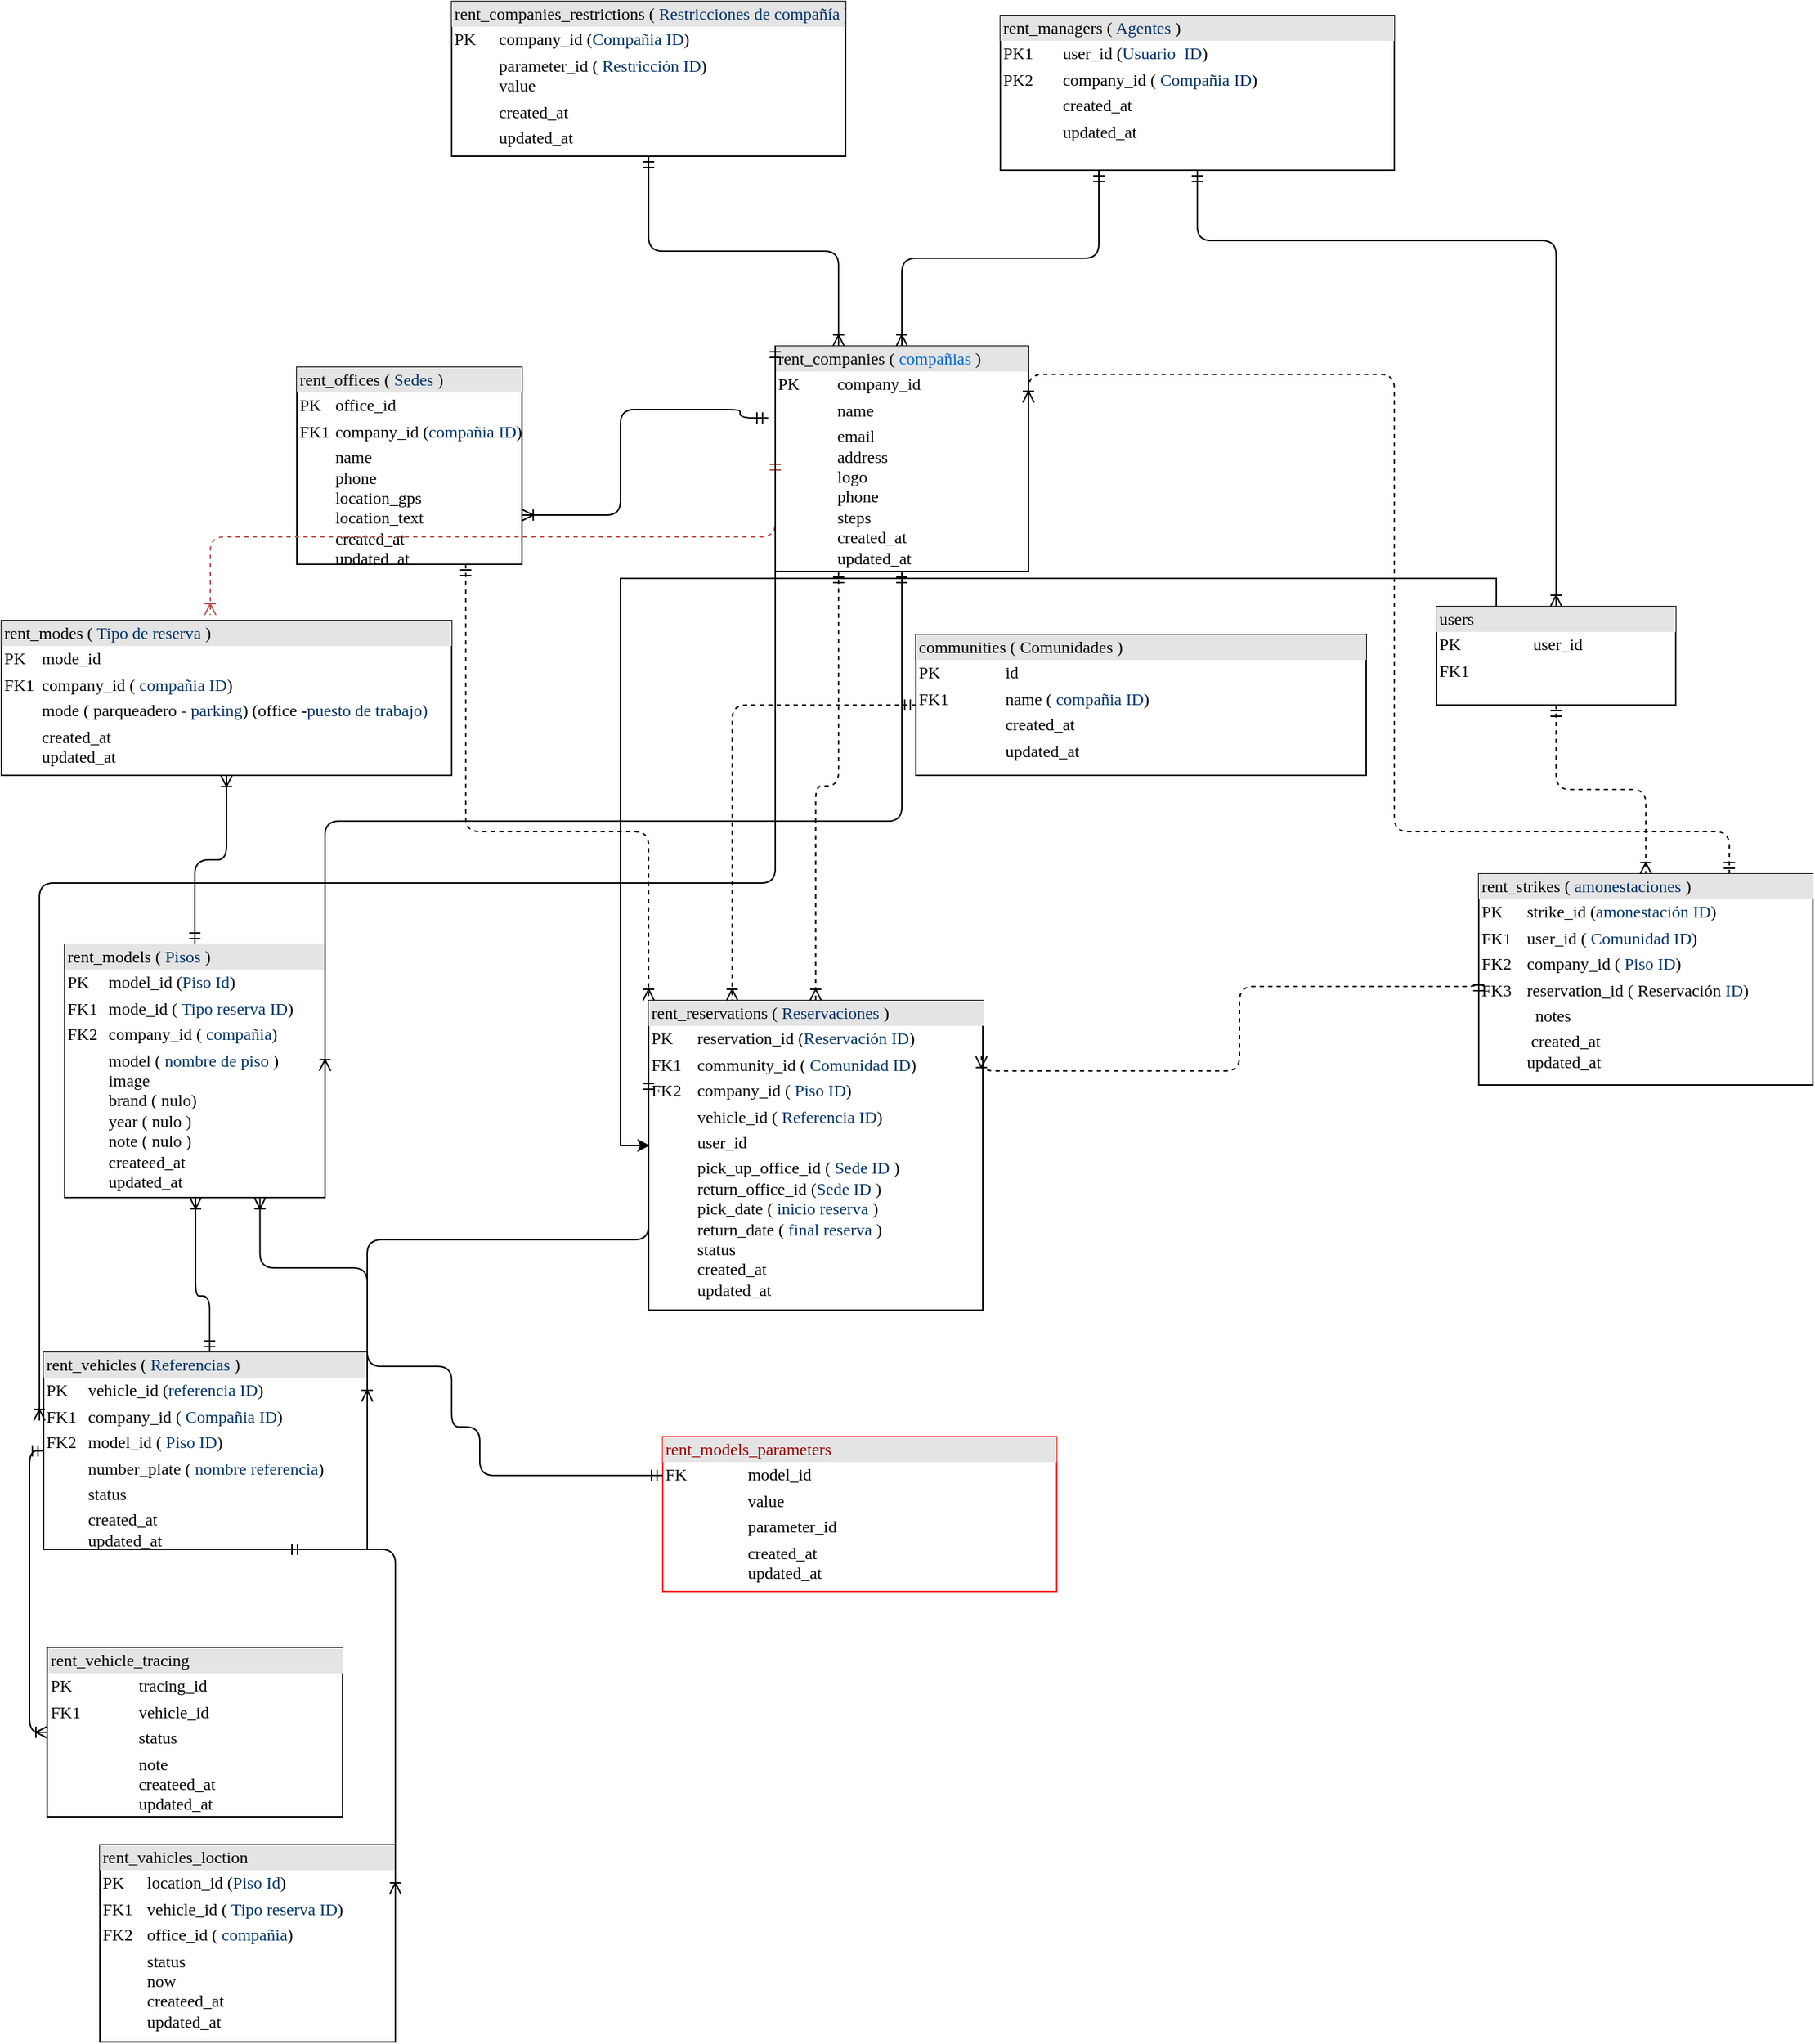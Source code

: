 <mxfile version="14.2.7" type="github" pages="2">
  <diagram name="Page-1" id="2ca16b54-16f6-2749-3443-fa8db7711227">
    <mxGraphModel dx="786" dy="1370" grid="1" gridSize="10" guides="1" tooltips="1" connect="1" arrows="1" fold="1" page="1" pageScale="1" pageWidth="1100" pageHeight="850" background="#ffffff" math="0" shadow="0">
      <root>
        <mxCell id="0" />
        <mxCell id="1" parent="0" />
        <mxCell id="2ed32ef02a7f4228-1" value="&lt;div style=&quot;box-sizing: border-box ; width: 100% ; background: #e4e4e4 ; padding: 2px&quot;&gt;rent_companies ( &lt;font color=&quot;#0066cc&quot;&gt;compañias&lt;/font&gt; )&lt;/div&gt;&lt;table style=&quot;width: 100% ; font-size: 1em&quot; cellpadding=&quot;2&quot; cellspacing=&quot;0&quot;&gt;&lt;tbody&gt;&lt;tr&gt;&lt;td&gt;PK&lt;/td&gt;&lt;td&gt;company_id&lt;/td&gt;&lt;/tr&gt;&lt;tr&gt;&lt;td&gt;&lt;br&gt;&lt;/td&gt;&lt;td&gt;name&lt;/td&gt;&lt;/tr&gt;&lt;tr&gt;&lt;td&gt;&lt;/td&gt;&lt;td&gt;email&lt;br&gt;address&lt;br&gt;logo&lt;br&gt;phone&lt;br&gt;steps&lt;br&gt;created_at&lt;br&gt;updated_at&lt;br&gt;&lt;br&gt;&lt;/td&gt;&lt;/tr&gt;&lt;/tbody&gt;&lt;/table&gt;" style="verticalAlign=top;align=left;overflow=fill;html=1;rounded=0;shadow=0;comic=0;labelBackgroundColor=none;strokeWidth=1;fontFamily=Verdana;fontSize=12" parent="1" vertex="1">
          <mxGeometry x="610" y="-425" width="180" height="160" as="geometry" />
        </mxCell>
        <mxCell id="2ed32ef02a7f4228-16" style="edgeStyle=orthogonalEdgeStyle;html=1;labelBackgroundColor=none;startArrow=ERmandOne;endArrow=ERoneToMany;fontFamily=Verdana;fontSize=12;align=left;exitX=0.5;exitY=0;exitDx=0;exitDy=0;exitPerimeter=0;" parent="1" source="2ed32ef02a7f4228-3" target="2ed32ef02a7f4228-4" edge="1">
          <mxGeometry relative="1" as="geometry" />
        </mxCell>
        <mxCell id="2ed32ef02a7f4228-3" value="&lt;div style=&quot;box-sizing: border-box ; width: 100% ; background: #e4e4e4 ; padding: 2px&quot;&gt;rent_models ( &lt;font color=&quot;#003366&quot;&gt;Pisos&lt;/font&gt; )&lt;/div&gt;&lt;table style=&quot;width: 100% ; font-size: 1em&quot; cellpadding=&quot;2&quot; cellspacing=&quot;0&quot;&gt;&lt;tbody&gt;&lt;tr&gt;&lt;td&gt;PK&lt;/td&gt;&lt;td&gt;model_id (&lt;font color=&quot;#003366&quot;&gt;Piso Id&lt;/font&gt;)&lt;/td&gt;&lt;/tr&gt;&lt;tr&gt;&lt;td&gt;FK1&lt;/td&gt;&lt;td&gt;mode_id ( &lt;font color=&quot;#003366&quot;&gt;Tipo reserva ID&lt;/font&gt;)&lt;/td&gt;&lt;/tr&gt;&lt;tr&gt;&lt;td&gt;FK2&lt;/td&gt;&lt;td&gt;company_id ( &lt;font color=&quot;#003366&quot;&gt;compañia&lt;/font&gt;)&lt;br&gt;&lt;/td&gt;&lt;/tr&gt;&lt;tr&gt;&lt;td&gt;&lt;br&gt;&lt;/td&gt;&lt;td&gt;model ( &lt;font color=&quot;#003366&quot;&gt;nombre de piso&lt;/font&gt; )&lt;br&gt;image&lt;br&gt;brand ( nulo)&lt;br&gt;year ( nulo )&lt;br&gt;note ( nulo )&lt;br&gt;createed_at&amp;nbsp;&lt;br&gt;updated_at&lt;/td&gt;&lt;/tr&gt;&lt;/tbody&gt;&lt;/table&gt;&amp;nbsp;" style="verticalAlign=top;align=left;overflow=fill;html=1;rounded=0;shadow=0;comic=0;labelBackgroundColor=none;strokeWidth=1;fontFamily=Verdana;fontSize=12" parent="1" vertex="1">
          <mxGeometry x="105" width="185" height="180" as="geometry" />
        </mxCell>
        <mxCell id="2ed32ef02a7f4228-4" value="&lt;div style=&quot;box-sizing: border-box ; width: 100% ; background: #e4e4e4 ; padding: 2px&quot;&gt;rent_modes ( &lt;font color=&quot;#003366&quot;&gt;Tipo de reserva &lt;/font&gt;)&lt;/div&gt;&lt;table style=&quot;width: 100% ; font-size: 1em&quot; cellpadding=&quot;2&quot; cellspacing=&quot;0&quot;&gt;&lt;tbody&gt;&lt;tr&gt;&lt;td&gt;PK&lt;/td&gt;&lt;td&gt;mode_id&lt;/td&gt;&lt;/tr&gt;&lt;tr&gt;&lt;td&gt;FK1&lt;/td&gt;&lt;td&gt;company_id ( &lt;font color=&quot;#003366&quot;&gt;compañia ID&lt;/font&gt;)&lt;/td&gt;&lt;/tr&gt;&lt;tr&gt;&lt;td&gt;&lt;/td&gt;&lt;td&gt;mode (&lt;font color=&quot;#003366&quot;&gt;&amp;nbsp;&lt;/font&gt;parqueadero&lt;font color=&quot;#003366&quot;&gt; - parking&lt;/font&gt;) (office -&lt;font color=&quot;#003366&quot;&gt;puesto de trabajo)&lt;/font&gt;&lt;/td&gt;&lt;/tr&gt;&lt;tr&gt;&lt;td&gt;&lt;br&gt;&lt;/td&gt;&lt;td&gt;created_at&lt;br&gt;updated_at&lt;/td&gt;&lt;/tr&gt;&lt;/tbody&gt;&lt;/table&gt;" style="verticalAlign=top;align=left;overflow=fill;html=1;rounded=0;shadow=0;comic=0;labelBackgroundColor=none;strokeWidth=1;fontFamily=Verdana;fontSize=12" parent="1" vertex="1">
          <mxGeometry x="60" y="-230" width="320" height="110" as="geometry" />
        </mxCell>
        <mxCell id="2ed32ef02a7f4228-5" value="&lt;div style=&quot;box-sizing: border-box ; width: 100% ; background: #e4e4e4 ; padding: 2px&quot;&gt;rent_offices ( &lt;font color=&quot;#003366&quot;&gt;Sedes&lt;/font&gt; )&lt;/div&gt;&lt;table style=&quot;width: 100% ; font-size: 1em&quot; cellpadding=&quot;2&quot; cellspacing=&quot;0&quot;&gt;&lt;tbody&gt;&lt;tr&gt;&lt;td&gt;PK&lt;/td&gt;&lt;td&gt;office_id&amp;nbsp;&lt;/td&gt;&lt;/tr&gt;&lt;tr&gt;&lt;td&gt;FK1&lt;/td&gt;&lt;td&gt;company_id (&lt;font color=&quot;#003366&quot;&gt;compañia ID&lt;/font&gt;)&lt;/td&gt;&lt;/tr&gt;&lt;tr&gt;&lt;td&gt;&lt;/td&gt;&lt;td&gt;name&lt;br&gt;phone&lt;br&gt;location_gps&lt;br&gt;location_text&lt;br&gt;created_at&lt;br&gt;updated_at&lt;/td&gt;&lt;/tr&gt;&lt;/tbody&gt;&lt;/table&gt;" style="verticalAlign=top;align=left;overflow=fill;html=1;rounded=0;shadow=0;comic=0;labelBackgroundColor=none;strokeWidth=1;fontFamily=Verdana;fontSize=12" parent="1" vertex="1">
          <mxGeometry x="270" y="-410" width="160" height="140" as="geometry" />
        </mxCell>
        <mxCell id="2ed32ef02a7f4228-17" style="edgeStyle=orthogonalEdgeStyle;html=1;entryX=0.5;entryY=0;labelBackgroundColor=none;startArrow=ERmandOne;endArrow=ERoneToMany;fontFamily=Verdana;fontSize=12;align=left;dashed=1;" parent="1" edge="1">
          <mxGeometry relative="1" as="geometry">
            <mxPoint x="550" y="680" as="targetPoint" />
          </mxGeometry>
        </mxCell>
        <mxCell id="5kcmTqTTRJBxtJCU6mKe-61" style="edgeStyle=orthogonalEdgeStyle;rounded=0;orthogonalLoop=1;jettySize=auto;html=1;exitX=0.25;exitY=0;exitDx=0;exitDy=0;entryX=0.004;entryY=0.468;entryDx=0;entryDy=0;entryPerimeter=0;" parent="1" source="2ed32ef02a7f4228-9" target="5kcmTqTTRJBxtJCU6mKe-10" edge="1">
          <mxGeometry relative="1" as="geometry" />
        </mxCell>
        <mxCell id="2ed32ef02a7f4228-9" value="&lt;div style=&quot;box-sizing: border-box ; width: 100% ; background: #e4e4e4 ; padding: 2px&quot;&gt;users&lt;/div&gt;&lt;table style=&quot;width: 100% ; font-size: 1em&quot; cellpadding=&quot;2&quot; cellspacing=&quot;0&quot;&gt;&lt;tbody&gt;&lt;tr&gt;&lt;td&gt;PK&lt;/td&gt;&lt;td&gt;user_id&lt;/td&gt;&lt;/tr&gt;&lt;tr&gt;&lt;td&gt;FK1&lt;/td&gt;&lt;td&gt;&lt;br&gt;&lt;/td&gt;&lt;/tr&gt;&lt;tr&gt;&lt;td&gt;&lt;/td&gt;&lt;td&gt;&lt;br&gt;&lt;/td&gt;&lt;/tr&gt;&lt;/tbody&gt;&lt;/table&gt;" style="verticalAlign=top;align=left;overflow=fill;html=1;rounded=0;shadow=0;comic=0;labelBackgroundColor=none;strokeWidth=1;fontFamily=Verdana;fontSize=12" parent="1" vertex="1">
          <mxGeometry x="1080" y="-240" width="170" height="70" as="geometry" />
        </mxCell>
        <mxCell id="2ed32ef02a7f4228-12" value="&lt;div style=&quot;box-sizing: border-box ; width: 100% ; background: #e4e4e4 ; padding: 2px&quot;&gt;rent_vehicles ( &lt;font color=&quot;#003366&quot;&gt;Referencias&lt;/font&gt; )&amp;nbsp;&lt;/div&gt;&lt;table style=&quot;width: 100% ; font-size: 1em&quot; cellpadding=&quot;2&quot; cellspacing=&quot;0&quot;&gt;&lt;tbody&gt;&lt;tr&gt;&lt;td&gt;PK&lt;/td&gt;&lt;td&gt;vehicle_id (&lt;font color=&quot;#003366&quot;&gt;referencia ID&lt;/font&gt;)&lt;/td&gt;&lt;/tr&gt;&lt;tr&gt;&lt;td&gt;FK1&lt;/td&gt;&lt;td&gt;company_id ( &lt;font color=&quot;#003366&quot;&gt;Compañia ID&lt;/font&gt;)&lt;/td&gt;&lt;/tr&gt;&lt;tr&gt;&lt;td&gt;FK2&lt;/td&gt;&lt;td&gt;model_id ( &lt;font color=&quot;#003366&quot;&gt;Piso ID&lt;/font&gt;)&amp;nbsp;&lt;/td&gt;&lt;/tr&gt;&lt;tr&gt;&lt;td&gt;&lt;br&gt;&lt;/td&gt;&lt;td&gt;number_plate ( &lt;font color=&quot;#003366&quot;&gt;nombre referencia&lt;/font&gt;)&lt;br&gt;&lt;/td&gt;&lt;/tr&gt;&lt;tr&gt;&lt;td&gt;&lt;br&gt;&lt;/td&gt;&lt;td&gt;status&amp;nbsp;&amp;nbsp;&lt;br&gt;&lt;/td&gt;&lt;/tr&gt;&lt;tr&gt;&lt;td&gt;&lt;br&gt;&lt;/td&gt;&lt;td&gt;created_at&lt;br&gt;updated_at&lt;/td&gt;&lt;/tr&gt;&lt;/tbody&gt;&lt;/table&gt;" style="verticalAlign=top;align=left;overflow=fill;html=1;rounded=0;shadow=0;comic=0;labelBackgroundColor=none;strokeWidth=1;fontFamily=Verdana;fontSize=12" parent="1" vertex="1">
          <mxGeometry x="90" y="290" width="230" height="140" as="geometry" />
        </mxCell>
        <mxCell id="2ed32ef02a7f4228-13" value="" style="edgeStyle=orthogonalEdgeStyle;html=1;endArrow=ERoneToMany;startArrow=ERmandOne;labelBackgroundColor=none;fontFamily=Verdana;fontSize=12;align=left;exitX=-0.028;exitY=0.319;exitDx=0;exitDy=0;exitPerimeter=0;entryX=1;entryY=0.75;entryDx=0;entryDy=0;" parent="1" source="2ed32ef02a7f4228-1" target="2ed32ef02a7f4228-5" edge="1">
          <mxGeometry width="100" height="100" relative="1" as="geometry">
            <mxPoint x="350" y="-380" as="sourcePoint" />
            <mxPoint x="500" y="-310" as="targetPoint" />
            <Array as="points">
              <mxPoint x="585" y="-380" />
              <mxPoint x="500" y="-380" />
              <mxPoint x="500" y="-305" />
            </Array>
          </mxGeometry>
        </mxCell>
        <mxCell id="5kcmTqTTRJBxtJCU6mKe-1" value="&lt;div style=&quot;box-sizing: border-box ; width: 100% ; background: #e4e4e4 ; padding: 2px&quot;&gt;rent_companies_restrictions ( &lt;font color=&quot;#003366&quot;&gt;Restricciones de&amp;nbsp;compañía&lt;/font&gt;&amp;nbsp;)&amp;nbsp;&lt;/div&gt;&lt;table style=&quot;width: 100% ; font-size: 1em&quot; cellpadding=&quot;2&quot; cellspacing=&quot;0&quot;&gt;&lt;tbody&gt;&lt;tr&gt;&lt;td&gt;PK&lt;/td&gt;&lt;td&gt;company_id (&lt;font color=&quot;#003366&quot;&gt;Compañia ID&lt;/font&gt;)&lt;/td&gt;&lt;/tr&gt;&lt;tr&gt;&lt;td&gt;&lt;br&gt;&lt;/td&gt;&lt;td&gt;parameter_id (&amp;nbsp;&lt;font color=&quot;#003366&quot;&gt;Restricción&amp;nbsp;ID&lt;/font&gt;)&lt;br&gt;value&lt;/td&gt;&lt;/tr&gt;&lt;tr&gt;&lt;td&gt;&lt;br&gt;&lt;/td&gt;&lt;td&gt;created_at &amp;nbsp;&lt;/td&gt;&lt;/tr&gt;&lt;tr&gt;&lt;td&gt;&lt;br&gt;&lt;/td&gt;&lt;td&gt;updated_at&amp;nbsp;&lt;br&gt;&lt;/td&gt;&lt;/tr&gt;&lt;tr&gt;&lt;td&gt;&lt;br&gt;&lt;/td&gt;&lt;td&gt;&amp;nbsp;&amp;nbsp;&lt;br&gt;&lt;/td&gt;&lt;/tr&gt;&lt;tr&gt;&lt;td&gt;&lt;br&gt;&lt;/td&gt;&lt;td&gt;&lt;br&gt;&lt;br&gt;&lt;/td&gt;&lt;/tr&gt;&lt;/tbody&gt;&lt;/table&gt;" style="verticalAlign=top;align=left;overflow=fill;html=1;rounded=0;shadow=0;comic=0;labelBackgroundColor=none;strokeWidth=1;fontFamily=Verdana;fontSize=12" parent="1" vertex="1">
          <mxGeometry x="380" y="-670" width="280" height="110" as="geometry" />
        </mxCell>
        <mxCell id="5kcmTqTTRJBxtJCU6mKe-2" value="&lt;div style=&quot;box-sizing: border-box ; width: 100% ; background: #e4e4e4 ; padding: 2px&quot;&gt;rent_managers ( &lt;font color=&quot;#003366&quot;&gt;Agentes&lt;/font&gt;&amp;nbsp;)&amp;nbsp;&lt;/div&gt;&lt;table style=&quot;width: 100% ; font-size: 1em&quot; cellpadding=&quot;2&quot; cellspacing=&quot;0&quot;&gt;&lt;tbody&gt;&lt;tr&gt;&lt;td&gt;PK1&lt;/td&gt;&lt;td&gt;user_id (&lt;font color=&quot;#003366&quot;&gt;Usuario&lt;/font&gt;&amp;nbsp;&lt;font color=&quot;#003366&quot;&gt;&amp;nbsp;ID&lt;/font&gt;)&lt;/td&gt;&lt;/tr&gt;&lt;tr&gt;&lt;td&gt;PK2&lt;br&gt;&lt;/td&gt;&lt;td&gt;company_id ( &lt;font color=&quot;#003366&quot;&gt;Compañia&amp;nbsp;ID&lt;/font&gt;)&lt;br&gt;&lt;/td&gt;&lt;/tr&gt;&lt;tr&gt;&lt;td&gt;&lt;br&gt;&lt;/td&gt;&lt;td&gt;created_at &amp;nbsp;&lt;/td&gt;&lt;/tr&gt;&lt;tr&gt;&lt;td&gt;&lt;br&gt;&lt;/td&gt;&lt;td&gt;updated_at&amp;nbsp;&lt;br&gt;&lt;/td&gt;&lt;/tr&gt;&lt;tr&gt;&lt;td&gt;&lt;br&gt;&lt;/td&gt;&lt;td&gt;&amp;nbsp;&amp;nbsp;&lt;br&gt;&lt;/td&gt;&lt;/tr&gt;&lt;tr&gt;&lt;td&gt;&lt;br&gt;&lt;/td&gt;&lt;td&gt;&lt;br&gt;&lt;br&gt;&lt;/td&gt;&lt;/tr&gt;&lt;/tbody&gt;&lt;/table&gt;" style="verticalAlign=top;align=left;overflow=fill;html=1;rounded=0;shadow=0;comic=0;labelBackgroundColor=none;strokeWidth=1;fontFamily=Verdana;fontSize=12" parent="1" vertex="1">
          <mxGeometry x="770" y="-660" width="280" height="110" as="geometry" />
        </mxCell>
        <mxCell id="5kcmTqTTRJBxtJCU6mKe-3" value="&lt;div style=&quot;box-sizing: border-box ; width: 100% ; background: #e4e4e4 ; padding: 2px&quot;&gt;&lt;font color=&quot;#990000&quot;&gt;rent_models_parameters&lt;/font&gt;&amp;nbsp;&lt;/div&gt;&lt;table style=&quot;width: 100% ; font-size: 1em&quot; cellpadding=&quot;2&quot; cellspacing=&quot;0&quot;&gt;&lt;tbody&gt;&lt;tr&gt;&lt;td&gt;FK&lt;/td&gt;&lt;td&gt;model_id&amp;nbsp;&lt;/td&gt;&lt;/tr&gt;&lt;tr&gt;&lt;td&gt;&lt;br&gt;&lt;/td&gt;&lt;td&gt;value&lt;/td&gt;&lt;/tr&gt;&lt;tr&gt;&lt;td&gt;&lt;br&gt;&lt;/td&gt;&lt;td&gt;parameter_id&amp;nbsp;&amp;nbsp;&lt;/td&gt;&lt;/tr&gt;&lt;tr&gt;&lt;td&gt;&lt;br&gt;&lt;/td&gt;&lt;td&gt;created_at&lt;br&gt;updated_at&lt;/td&gt;&lt;/tr&gt;&lt;tr&gt;&lt;td&gt;&lt;br&gt;&lt;/td&gt;&lt;td&gt;&amp;nbsp;&amp;nbsp;&lt;br&gt;&lt;/td&gt;&lt;/tr&gt;&lt;tr&gt;&lt;td&gt;&lt;br&gt;&lt;/td&gt;&lt;td&gt;&lt;br&gt;&lt;br&gt;&lt;/td&gt;&lt;/tr&gt;&lt;/tbody&gt;&lt;/table&gt;" style="verticalAlign=top;align=left;overflow=fill;html=1;rounded=0;shadow=0;comic=0;labelBackgroundColor=none;strokeWidth=1;fontFamily=Verdana;fontSize=12;strokeColor=#FF0F0F;" parent="1" vertex="1">
          <mxGeometry x="530" y="350" width="280" height="110" as="geometry" />
        </mxCell>
        <mxCell id="5kcmTqTTRJBxtJCU6mKe-9" style="edgeStyle=orthogonalEdgeStyle;html=1;labelBackgroundColor=none;startArrow=ERmandOne;endArrow=ERoneToMany;fontFamily=Verdana;fontSize=12;align=left;" parent="1" source="2ed32ef02a7f4228-12" target="2ed32ef02a7f4228-3" edge="1">
          <mxGeometry relative="1" as="geometry">
            <mxPoint x="208" y="230" as="sourcePoint" />
            <mxPoint x="100" y="250" as="targetPoint" />
            <Array as="points">
              <mxPoint x="208" y="250" />
              <mxPoint x="198" y="250" />
            </Array>
          </mxGeometry>
        </mxCell>
        <mxCell id="5kcmTqTTRJBxtJCU6mKe-10" value="&lt;div style=&quot;box-sizing: border-box ; width: 100% ; background: #e4e4e4 ; padding: 2px&quot;&gt;rent_reservations ( &lt;font color=&quot;#003366&quot;&gt;Reservaciones&lt;/font&gt;&amp;nbsp;)&amp;nbsp;&lt;/div&gt;&lt;table style=&quot;width: 100% ; font-size: 1em&quot; cellpadding=&quot;2&quot; cellspacing=&quot;0&quot;&gt;&lt;tbody&gt;&lt;tr&gt;&lt;td&gt;PK&lt;/td&gt;&lt;td&gt;reservation_id (&lt;font color=&quot;#003366&quot;&gt;Reservación ID&lt;/font&gt;)&lt;/td&gt;&lt;/tr&gt;&lt;tr&gt;&lt;td&gt;FK1&lt;/td&gt;&lt;td&gt;community_id ( &lt;font color=&quot;#003366&quot;&gt;Comunidad ID&lt;/font&gt;)&lt;/td&gt;&lt;/tr&gt;&lt;tr&gt;&lt;td&gt;FK2&lt;/td&gt;&lt;td&gt;company_id&amp;nbsp;( &lt;font color=&quot;#003366&quot;&gt;Piso ID&lt;/font&gt;)&amp;nbsp;&lt;/td&gt;&lt;/tr&gt;&lt;tr&gt;&lt;td&gt;&lt;br&gt;&lt;/td&gt;&lt;td&gt;vehicle_id ( &lt;font color=&quot;#003366&quot;&gt;Referencia ID&lt;/font&gt;)&lt;br&gt;&lt;/td&gt;&lt;/tr&gt;&lt;tr&gt;&lt;td&gt;&lt;br&gt;&lt;/td&gt;&lt;td&gt;user_id&amp;nbsp;&amp;nbsp;&lt;br&gt;&lt;/td&gt;&lt;/tr&gt;&lt;tr&gt;&lt;td&gt;&lt;br&gt;&lt;/td&gt;&lt;td&gt;pick_up_office_id (&lt;font color=&quot;#003366&quot;&gt; Sede ID &lt;/font&gt;)&lt;br&gt;return_office_id (&lt;font color=&quot;#003366&quot;&gt;Sede ID &lt;/font&gt;)&amp;nbsp;&lt;br&gt;pick_date ( &lt;font color=&quot;#003366&quot;&gt;inicio reserva&lt;/font&gt; )&lt;br&gt;return_date (&lt;font color=&quot;#003366&quot;&gt; final reserva&lt;/font&gt; )&lt;br&gt;status&lt;br&gt;created_at&amp;nbsp;&lt;br&gt;updated_at&lt;br&gt;&lt;br&gt;&lt;/td&gt;&lt;/tr&gt;&lt;/tbody&gt;&lt;/table&gt;" style="verticalAlign=top;align=left;overflow=fill;html=1;rounded=0;shadow=0;comic=0;labelBackgroundColor=none;strokeWidth=1;fontFamily=Verdana;fontSize=12" parent="1" vertex="1">
          <mxGeometry x="520" y="40" width="237.5" height="220" as="geometry" />
        </mxCell>
        <mxCell id="5kcmTqTTRJBxtJCU6mKe-56" style="edgeStyle=elbowEdgeStyle;html=1;labelBackgroundColor=none;startArrow=ERmandOne;endArrow=ERoneToMany;fontFamily=Verdana;fontSize=12;align=left;exitX=0;exitY=0.25;exitDx=0;exitDy=0;entryX=1;entryY=0.25;entryDx=0;entryDy=0;elbow=vertical;" parent="1" source="5kcmTqTTRJBxtJCU6mKe-10" target="2ed32ef02a7f4228-12" edge="1">
          <mxGeometry relative="1" as="geometry">
            <mxPoint x="240" y="405" as="sourcePoint" />
            <mxPoint x="196" y="355" as="targetPoint" />
          </mxGeometry>
        </mxCell>
        <mxCell id="5kcmTqTTRJBxtJCU6mKe-57" style="edgeStyle=orthogonalEdgeStyle;html=1;dashed=1;labelBackgroundColor=none;startArrow=ERmandOne;endArrow=ERoneToMany;fontFamily=Verdana;fontSize=12;align=left;exitX=0.25;exitY=1;exitDx=0;exitDy=0;" parent="1" source="2ed32ef02a7f4228-1" target="5kcmTqTTRJBxtJCU6mKe-10" edge="1">
          <mxGeometry relative="1" as="geometry">
            <mxPoint x="380" y="-55" as="sourcePoint" />
            <mxPoint x="510" y="80" as="targetPoint" />
          </mxGeometry>
        </mxCell>
        <mxCell id="5kcmTqTTRJBxtJCU6mKe-58" style="edgeStyle=orthogonalEdgeStyle;html=1;dashed=1;labelBackgroundColor=none;startArrow=ERmandOne;endArrow=ERoneToMany;fontFamily=Verdana;fontSize=12;align=left;exitX=0.75;exitY=1;exitDx=0;exitDy=0;entryX=0;entryY=0;entryDx=0;entryDy=0;fontStyle=1" parent="1" source="2ed32ef02a7f4228-5" target="5kcmTqTTRJBxtJCU6mKe-10" edge="1">
          <mxGeometry relative="1" as="geometry">
            <mxPoint x="260" y="-20" as="sourcePoint" />
            <mxPoint x="498.8" y="270" as="targetPoint" />
            <Array as="points">
              <mxPoint x="390" y="-80" />
              <mxPoint x="520" y="-80" />
            </Array>
          </mxGeometry>
        </mxCell>
        <mxCell id="5kcmTqTTRJBxtJCU6mKe-59" value="&lt;div style=&quot;box-sizing: border-box ; width: 100% ; background: #e4e4e4 ; padding: 2px&quot;&gt;communities ( Comunidades&lt;font color=&quot;#003366&quot;&gt;&amp;nbsp;&lt;/font&gt;)&lt;/div&gt;&lt;table style=&quot;width: 100% ; font-size: 1em&quot; cellpadding=&quot;2&quot; cellspacing=&quot;0&quot;&gt;&lt;tbody&gt;&lt;tr&gt;&lt;td&gt;PK&lt;/td&gt;&lt;td&gt;id&lt;/td&gt;&lt;/tr&gt;&lt;tr&gt;&lt;td&gt;FK1&lt;/td&gt;&lt;td&gt;name ( &lt;font color=&quot;#003366&quot;&gt;compañia ID&lt;/font&gt;)&lt;/td&gt;&lt;/tr&gt;&lt;tr&gt;&lt;td&gt;&lt;/td&gt;&lt;td&gt;created_at&lt;br&gt;&lt;/td&gt;&lt;/tr&gt;&lt;tr&gt;&lt;td&gt;&lt;br&gt;&lt;/td&gt;&lt;td&gt;updated_at&lt;br&gt;&lt;br&gt;&lt;/td&gt;&lt;/tr&gt;&lt;/tbody&gt;&lt;/table&gt;" style="verticalAlign=top;align=left;overflow=fill;html=1;rounded=0;shadow=0;comic=0;labelBackgroundColor=none;strokeWidth=1;fontFamily=Verdana;fontSize=12" parent="1" vertex="1">
          <mxGeometry x="710" y="-220" width="320" height="100" as="geometry" />
        </mxCell>
        <mxCell id="5kcmTqTTRJBxtJCU6mKe-60" style="edgeStyle=orthogonalEdgeStyle;html=1;dashed=1;labelBackgroundColor=none;startArrow=ERmandOne;endArrow=ERoneToMany;fontFamily=Verdana;fontSize=12;align=left;exitX=0;exitY=0.5;exitDx=0;exitDy=0;entryX=0.25;entryY=0;entryDx=0;entryDy=0;" parent="1" source="5kcmTqTTRJBxtJCU6mKe-59" target="5kcmTqTTRJBxtJCU6mKe-10" edge="1">
          <mxGeometry relative="1" as="geometry">
            <mxPoint x="645" y="-275" as="sourcePoint" />
            <mxPoint x="648.8" y="50" as="targetPoint" />
          </mxGeometry>
        </mxCell>
        <mxCell id="5kcmTqTTRJBxtJCU6mKe-62" value="&lt;div style=&quot;box-sizing: border-box ; width: 100% ; background: #e4e4e4 ; padding: 2px&quot;&gt;rent_strikes ( &lt;font color=&quot;#003366&quot;&gt;amonestaciones&lt;/font&gt;&amp;nbsp;)&amp;nbsp;&lt;/div&gt;&lt;table style=&quot;width: 100% ; font-size: 1em&quot; cellpadding=&quot;2&quot; cellspacing=&quot;0&quot;&gt;&lt;tbody&gt;&lt;tr&gt;&lt;td&gt;PK&lt;/td&gt;&lt;td&gt;strike_id (&lt;font color=&quot;#003366&quot;&gt;amonestación ID&lt;/font&gt;)&lt;/td&gt;&lt;/tr&gt;&lt;tr&gt;&lt;td&gt;FK1&lt;/td&gt;&lt;td&gt;user_id ( &lt;font color=&quot;#003366&quot;&gt;Comunidad ID&lt;/font&gt;)&lt;/td&gt;&lt;/tr&gt;&lt;tr&gt;&lt;td&gt;FK2&lt;/td&gt;&lt;td&gt;company_id&amp;nbsp;( &lt;font color=&quot;#003366&quot;&gt;Piso ID&lt;/font&gt;)&amp;nbsp;&lt;/td&gt;&lt;/tr&gt;&lt;tr&gt;&lt;td&gt;FK3&lt;br&gt;&lt;/td&gt;&lt;td&gt;reservation_id ( Reservación&lt;font color=&quot;#003366&quot;&gt;&amp;nbsp;ID&lt;/font&gt;)&lt;br&gt;&lt;/td&gt;&lt;/tr&gt;&lt;tr&gt;&lt;td&gt;&lt;br&gt;&lt;/td&gt;&lt;td&gt;&amp;nbsp; notes&lt;br&gt;&lt;/td&gt;&lt;/tr&gt;&lt;tr&gt;&lt;td&gt;&lt;br&gt;&lt;/td&gt;&lt;td&gt;&amp;nbsp;created_at&lt;br&gt;updated_at&amp;nbsp;&lt;br&gt;&amp;nbsp;&lt;br&gt;&lt;br&gt;&lt;/td&gt;&lt;/tr&gt;&lt;/tbody&gt;&lt;/table&gt;" style="verticalAlign=top;align=left;overflow=fill;html=1;rounded=0;shadow=0;comic=0;labelBackgroundColor=none;strokeWidth=1;fontFamily=Verdana;fontSize=12" parent="1" vertex="1">
          <mxGeometry x="1110" y="-50" width="237.5" height="150" as="geometry" />
        </mxCell>
        <mxCell id="5kcmTqTTRJBxtJCU6mKe-64" style="edgeStyle=orthogonalEdgeStyle;html=1;dashed=1;labelBackgroundColor=none;startArrow=ERmandOne;endArrow=ERoneToMany;fontFamily=Verdana;fontSize=12;align=left;exitX=0.5;exitY=1;exitDx=0;exitDy=0;entryX=0.5;entryY=0;entryDx=0;entryDy=0;" parent="1" source="2ed32ef02a7f4228-9" target="5kcmTqTTRJBxtJCU6mKe-62" edge="1">
          <mxGeometry relative="1" as="geometry">
            <mxPoint x="1190.63" y="-130" as="sourcePoint" />
            <mxPoint x="1060.005" y="80" as="targetPoint" />
          </mxGeometry>
        </mxCell>
        <mxCell id="5kcmTqTTRJBxtJCU6mKe-67" style="edgeStyle=orthogonalEdgeStyle;html=1;dashed=1;labelBackgroundColor=none;startArrow=ERmandOne;endArrow=ERoneToMany;fontFamily=Verdana;fontSize=12;align=left;entryX=1;entryY=0.25;entryDx=0;entryDy=0;exitX=0.75;exitY=0;exitDx=0;exitDy=0;" parent="1" source="5kcmTqTTRJBxtJCU6mKe-62" target="2ed32ef02a7f4228-1" edge="1">
          <mxGeometry relative="1" as="geometry">
            <mxPoint x="1050" y="-80" as="sourcePoint" />
            <mxPoint x="780" y="-50" as="targetPoint" />
            <Array as="points">
              <mxPoint x="1288" y="-80" />
              <mxPoint x="1050" y="-80" />
              <mxPoint x="1050" y="-405" />
              <mxPoint x="790" y="-405" />
            </Array>
          </mxGeometry>
        </mxCell>
        <mxCell id="5kcmTqTTRJBxtJCU6mKe-68" style="edgeStyle=orthogonalEdgeStyle;html=1;dashed=1;labelBackgroundColor=none;startArrow=ERmandOne;endArrow=ERoneToMany;fontFamily=Verdana;fontSize=12;align=left;exitX=0;exitY=0.5;exitDx=0;exitDy=0;entryX=0.996;entryY=0.18;entryDx=0;entryDy=0;entryPerimeter=0;" parent="1" source="5kcmTqTTRJBxtJCU6mKe-62" target="5kcmTqTTRJBxtJCU6mKe-10" edge="1">
          <mxGeometry relative="1" as="geometry">
            <mxPoint x="1080" y="240" as="sourcePoint" />
            <mxPoint x="510" y="410" as="targetPoint" />
            <Array as="points">
              <mxPoint x="940" y="30" />
              <mxPoint x="940" y="90" />
              <mxPoint x="757" y="90" />
            </Array>
          </mxGeometry>
        </mxCell>
        <mxCell id="5kcmTqTTRJBxtJCU6mKe-69" style="edgeStyle=elbowEdgeStyle;html=1;dashed=1;labelBackgroundColor=none;startArrow=ERmandOne;endArrow=ERoneToMany;fontFamily=Verdana;fontSize=12;align=left;exitX=0;exitY=0.5;exitDx=0;exitDy=0;entryX=0.464;entryY=-0.036;entryDx=0;entryDy=0;fontStyle=1;entryPerimeter=0;fillColor=#f8cecc;strokeColor=#b85450;elbow=vertical;" parent="1" source="2ed32ef02a7f4228-1" target="2ed32ef02a7f4228-4" edge="1">
          <mxGeometry relative="1" as="geometry">
            <mxPoint x="400" y="-260" as="sourcePoint" />
            <mxPoint x="530" y="50" as="targetPoint" />
          </mxGeometry>
        </mxCell>
        <mxCell id="q5fo1UJMpCjIxwznRCNQ-1" value="" style="edgeStyle=elbowEdgeStyle;html=1;endArrow=ERoneToMany;startArrow=ERmandOne;labelBackgroundColor=none;fontFamily=Verdana;fontSize=12;align=left;exitX=0;exitY=0;exitDx=0;exitDy=0;entryX=-0.013;entryY=0.346;entryDx=0;entryDy=0;entryPerimeter=0;elbow=vertical;" parent="1" source="2ed32ef02a7f4228-1" target="2ed32ef02a7f4228-12" edge="1">
          <mxGeometry width="100" height="100" relative="1" as="geometry">
            <mxPoint x="484.96" y="-48.96" as="sourcePoint" />
            <mxPoint x="330" y="40" as="targetPoint" />
          </mxGeometry>
        </mxCell>
        <mxCell id="q5fo1UJMpCjIxwznRCNQ-2" value="" style="edgeStyle=elbowEdgeStyle;html=1;endArrow=ERoneToMany;startArrow=ERmandOne;labelBackgroundColor=none;fontFamily=Verdana;fontSize=12;align=left;entryX=1;entryY=0.5;entryDx=0;entryDy=0;elbow=vertical;" parent="1" source="2ed32ef02a7f4228-1" target="2ed32ef02a7f4228-3" edge="1">
          <mxGeometry width="100" height="100" relative="1" as="geometry">
            <mxPoint x="600" y="-435" as="sourcePoint" />
            <mxPoint x="97.01" y="348.44" as="targetPoint" />
          </mxGeometry>
        </mxCell>
        <mxCell id="q5fo1UJMpCjIxwznRCNQ-3" value="&lt;div style=&quot;box-sizing: border-box ; width: 100% ; background: #e4e4e4 ; padding: 2px&quot;&gt;rent_vahicles_loction&amp;nbsp;&lt;/div&gt;&lt;table style=&quot;width: 100% ; font-size: 1em&quot; cellpadding=&quot;2&quot; cellspacing=&quot;0&quot;&gt;&lt;tbody&gt;&lt;tr&gt;&lt;td&gt;PK&lt;/td&gt;&lt;td&gt;location_id (&lt;font color=&quot;#003366&quot;&gt;Piso Id&lt;/font&gt;)&lt;/td&gt;&lt;/tr&gt;&lt;tr&gt;&lt;td&gt;FK1&lt;/td&gt;&lt;td&gt;vehicle_id ( &lt;font color=&quot;#003366&quot;&gt;Tipo reserva ID&lt;/font&gt;)&lt;/td&gt;&lt;/tr&gt;&lt;tr&gt;&lt;td&gt;FK2&lt;/td&gt;&lt;td&gt;office_id ( &lt;font color=&quot;#003366&quot;&gt;compañia&lt;/font&gt;)&lt;br&gt;&lt;/td&gt;&lt;/tr&gt;&lt;tr&gt;&lt;td&gt;&lt;br&gt;&lt;/td&gt;&lt;td&gt;status&amp;nbsp;&lt;br&gt;now&lt;br&gt;createed_at&amp;nbsp;&lt;br&gt;updated_at&amp;nbsp;&lt;br&gt;&lt;br&gt;&lt;/td&gt;&lt;/tr&gt;&lt;/tbody&gt;&lt;/table&gt;&amp;nbsp;" style="verticalAlign=top;align=left;overflow=fill;html=1;rounded=0;shadow=0;comic=0;labelBackgroundColor=none;strokeWidth=1;fontFamily=Verdana;fontSize=12" parent="1" vertex="1">
          <mxGeometry x="130" y="640" width="210" height="140" as="geometry" />
        </mxCell>
        <mxCell id="q5fo1UJMpCjIxwznRCNQ-4" value="&lt;div style=&quot;box-sizing: border-box ; width: 100% ; background: #e4e4e4 ; padding: 2px&quot;&gt;rent_vehicle_tracing&lt;/div&gt;&lt;table style=&quot;width: 100% ; font-size: 1em&quot; cellpadding=&quot;2&quot; cellspacing=&quot;0&quot;&gt;&lt;tbody&gt;&lt;tr&gt;&lt;td&gt;PK&lt;/td&gt;&lt;td&gt;tracing_id&amp;nbsp;&lt;/td&gt;&lt;/tr&gt;&lt;tr&gt;&lt;td&gt;FK1&lt;/td&gt;&lt;td&gt;vehicle_id&amp;nbsp;&lt;/td&gt;&lt;/tr&gt;&lt;tr&gt;&lt;td&gt;&lt;br&gt;&lt;/td&gt;&lt;td&gt;status &lt;br&gt;&lt;/td&gt;&lt;/tr&gt;&lt;tr&gt;&lt;td&gt;&lt;br&gt;&lt;/td&gt;&lt;td&gt;note&amp;nbsp;&lt;br&gt;createed_at&lt;br&gt;updated_at&amp;nbsp;&lt;br&gt;&lt;br&gt;&lt;/td&gt;&lt;/tr&gt;&lt;/tbody&gt;&lt;/table&gt;&amp;nbsp;" style="verticalAlign=top;align=left;overflow=fill;html=1;rounded=0;shadow=0;comic=0;labelBackgroundColor=none;strokeWidth=1;fontFamily=Verdana;fontSize=12" parent="1" vertex="1">
          <mxGeometry x="92.5" y="500" width="210" height="120" as="geometry" />
        </mxCell>
        <mxCell id="q5fo1UJMpCjIxwznRCNQ-5" style="edgeStyle=elbowEdgeStyle;html=1;labelBackgroundColor=none;startArrow=ERmandOne;endArrow=ERoneToMany;fontFamily=Verdana;fontSize=12;align=left;exitX=0;exitY=0.5;exitDx=0;exitDy=0;elbow=vertical;" parent="1" source="2ed32ef02a7f4228-12" target="q5fo1UJMpCjIxwznRCNQ-4" edge="1">
          <mxGeometry relative="1" as="geometry">
            <mxPoint x="89.999" y="570" as="sourcePoint" />
            <mxPoint x="79.999" y="460" as="targetPoint" />
            <Array as="points">
              <mxPoint x="80" y="630" />
            </Array>
          </mxGeometry>
        </mxCell>
        <mxCell id="q5fo1UJMpCjIxwznRCNQ-6" style="edgeStyle=elbowEdgeStyle;html=1;labelBackgroundColor=none;startArrow=ERmandOne;endArrow=ERoneToMany;fontFamily=Verdana;fontSize=12;align=left;exitX=0.75;exitY=1;exitDx=0;exitDy=0;elbow=vertical;entryX=1;entryY=0.25;entryDx=0;entryDy=0;" parent="1" source="2ed32ef02a7f4228-12" target="q5fo1UJMpCjIxwznRCNQ-3" edge="1">
          <mxGeometry relative="1" as="geometry">
            <mxPoint x="360" y="360" as="sourcePoint" />
            <mxPoint x="380" y="530" as="targetPoint" />
            <Array as="points">
              <mxPoint x="270" y="430" />
            </Array>
          </mxGeometry>
        </mxCell>
        <mxCell id="q5fo1UJMpCjIxwznRCNQ-8" value="" style="edgeStyle=elbowEdgeStyle;html=1;endArrow=ERoneToMany;startArrow=ERmandOne;labelBackgroundColor=none;fontFamily=Verdana;fontSize=12;align=left;exitX=0.25;exitY=1;exitDx=0;exitDy=0;elbow=vertical;entryX=0.5;entryY=0;entryDx=0;entryDy=0;" parent="1" source="5kcmTqTTRJBxtJCU6mKe-2" target="2ed32ef02a7f4228-1" edge="1">
          <mxGeometry width="100" height="100" relative="1" as="geometry">
            <mxPoint x="814.96" y="-620" as="sourcePoint" />
            <mxPoint x="700" y="-450" as="targetPoint" />
          </mxGeometry>
        </mxCell>
        <mxCell id="q5fo1UJMpCjIxwznRCNQ-9" value="" style="edgeStyle=elbowEdgeStyle;html=1;endArrow=ERoneToMany;startArrow=ERmandOne;labelBackgroundColor=none;fontFamily=Verdana;fontSize=12;align=left;elbow=vertical;entryX=0.5;entryY=0;entryDx=0;entryDy=0;exitX=0.5;exitY=1;exitDx=0;exitDy=0;" parent="1" source="5kcmTqTTRJBxtJCU6mKe-2" target="2ed32ef02a7f4228-9" edge="1">
          <mxGeometry width="100" height="100" relative="1" as="geometry">
            <mxPoint x="960" y="-490" as="sourcePoint" />
            <mxPoint x="850.28" y="-542.68" as="targetPoint" />
            <Array as="points">
              <mxPoint x="920" y="-500" />
            </Array>
          </mxGeometry>
        </mxCell>
        <mxCell id="q5fo1UJMpCjIxwznRCNQ-10" value="" style="edgeStyle=elbowEdgeStyle;html=1;endArrow=ERoneToMany;startArrow=ERmandOne;labelBackgroundColor=none;fontFamily=Verdana;fontSize=12;align=left;exitX=0.5;exitY=1;exitDx=0;exitDy=0;elbow=vertical;entryX=0.25;entryY=0;entryDx=0;entryDy=0;" parent="1" source="5kcmTqTTRJBxtJCU6mKe-1" target="2ed32ef02a7f4228-1" edge="1">
          <mxGeometry width="100" height="100" relative="1" as="geometry">
            <mxPoint x="560" y="-550" as="sourcePoint" />
            <mxPoint x="420" y="-425" as="targetPoint" />
          </mxGeometry>
        </mxCell>
        <mxCell id="q5fo1UJMpCjIxwznRCNQ-11" style="edgeStyle=orthogonalEdgeStyle;html=1;labelBackgroundColor=none;startArrow=ERmandOne;endArrow=ERoneToMany;fontFamily=Verdana;fontSize=12;align=left;exitX=0;exitY=0.25;exitDx=0;exitDy=0;entryX=0.75;entryY=1;entryDx=0;entryDy=0;" parent="1" source="5kcmTqTTRJBxtJCU6mKe-3" target="2ed32ef02a7f4228-3" edge="1">
          <mxGeometry relative="1" as="geometry">
            <mxPoint x="380" y="340" as="sourcePoint" />
            <mxPoint x="370" y="230" as="targetPoint" />
            <Array as="points">
              <mxPoint x="400" y="343" />
              <mxPoint x="380" y="343" />
              <mxPoint x="380" y="300" />
              <mxPoint x="320" y="300" />
              <mxPoint x="320" y="230" />
              <mxPoint x="244" y="230" />
            </Array>
          </mxGeometry>
        </mxCell>
      </root>
    </mxGraphModel>
  </diagram>
  <diagram id="QPHTgMrW89rbYTI0sd_7" name="Page-2">
    <mxGraphModel dx="2440" dy="2858" grid="1" gridSize="10" guides="1" tooltips="1" connect="1" arrows="1" fold="1" page="1" pageScale="1" pageWidth="827" pageHeight="1169" math="0" shadow="0">
      <root>
        <mxCell id="bmyZmvMGDNsNkP8Xa65y-0" />
        <mxCell id="bmyZmvMGDNsNkP8Xa65y-1" parent="bmyZmvMGDNsNkP8Xa65y-0" />
        <mxCell id="zG-87JeJtZ8VCarZ_aze-0" value="&lt;div style=&quot;box-sizing: border-box ; width: 100% ; background: #e4e4e4 ; padding: 2px&quot;&gt;rent_companies ( &lt;font color=&quot;#0066cc&quot;&gt;compañias&lt;/font&gt; )&lt;/div&gt;&lt;table style=&quot;width: 100% ; font-size: 1em&quot; cellpadding=&quot;2&quot; cellspacing=&quot;0&quot;&gt;&lt;tbody&gt;&lt;tr&gt;&lt;td&gt;PK&lt;/td&gt;&lt;td&gt;company_id&lt;/td&gt;&lt;/tr&gt;&lt;tr&gt;&lt;td&gt;&lt;br&gt;&lt;/td&gt;&lt;td&gt;name&lt;/td&gt;&lt;/tr&gt;&lt;tr&gt;&lt;td&gt;&lt;/td&gt;&lt;td&gt;email&lt;br&gt;address&lt;br&gt;logo&lt;br&gt;phone&lt;br&gt;steps&lt;br&gt;created_at&lt;br&gt;updated_at&lt;br&gt;&lt;br&gt;&lt;/td&gt;&lt;/tr&gt;&lt;/tbody&gt;&lt;/table&gt;" style="verticalAlign=top;align=left;overflow=fill;html=1;rounded=0;shadow=0;comic=0;labelBackgroundColor=none;strokeWidth=1;fontFamily=Verdana;fontSize=12" parent="bmyZmvMGDNsNkP8Xa65y-1" vertex="1">
          <mxGeometry x="-110" y="-1230" width="180" height="160" as="geometry" />
        </mxCell>
        <mxCell id="QWZzySerR3pXqezX1S8o-0" value="&lt;div style=&quot;box-sizing: border-box ; width: 100% ; background: #e4e4e4 ; padding: 2px&quot;&gt;rent_managers ( &lt;font color=&quot;#003366&quot;&gt;Agentes&lt;/font&gt;&amp;nbsp;)&amp;nbsp;&lt;/div&gt;&lt;table style=&quot;width: 100% ; font-size: 1em&quot; cellpadding=&quot;2&quot; cellspacing=&quot;0&quot;&gt;&lt;tbody&gt;&lt;tr&gt;&lt;td&gt;PK1&lt;/td&gt;&lt;td&gt;user_id (&lt;font color=&quot;#003366&quot;&gt;Usuario&lt;/font&gt;&amp;nbsp;&lt;font color=&quot;#003366&quot;&gt;&amp;nbsp;ID&lt;/font&gt;)&lt;/td&gt;&lt;/tr&gt;&lt;tr&gt;&lt;td&gt;PK2&lt;br&gt;&lt;/td&gt;&lt;td&gt;company_id ( &lt;font color=&quot;#003366&quot;&gt;Compañia&amp;nbsp;ID&lt;/font&gt;)&lt;br&gt;&lt;/td&gt;&lt;/tr&gt;&lt;tr&gt;&lt;td&gt;&lt;br&gt;&lt;/td&gt;&lt;td&gt;created_at &amp;nbsp;&lt;/td&gt;&lt;/tr&gt;&lt;tr&gt;&lt;td&gt;&lt;br&gt;&lt;/td&gt;&lt;td&gt;updated_at&amp;nbsp;&lt;br&gt;&lt;/td&gt;&lt;/tr&gt;&lt;tr&gt;&lt;td&gt;&lt;br&gt;&lt;/td&gt;&lt;td&gt;&amp;nbsp;&amp;nbsp;&lt;br&gt;&lt;/td&gt;&lt;/tr&gt;&lt;tr&gt;&lt;td&gt;&lt;br&gt;&lt;/td&gt;&lt;td&gt;&lt;br&gt;&lt;br&gt;&lt;/td&gt;&lt;/tr&gt;&lt;/tbody&gt;&lt;/table&gt;" style="verticalAlign=top;align=left;overflow=fill;html=1;rounded=0;shadow=0;comic=0;labelBackgroundColor=none;strokeWidth=1;fontFamily=Verdana;fontSize=12" parent="bmyZmvMGDNsNkP8Xa65y-1" vertex="1">
          <mxGeometry x="-800" y="-960" width="280" height="110" as="geometry" />
        </mxCell>
        <mxCell id="C_4eMd4MDVb6MmHJD6Sq-0" style="edgeStyle=elbowEdgeStyle;html=1;dashed=1;labelBackgroundColor=none;startArrow=ERmandOne;endArrow=ERoneToMany;fontFamily=Verdana;fontSize=12;align=left;exitX=0;exitY=0;exitDx=0;exitDy=0;fontStyle=1;fillColor=#f8cecc;elbow=vertical;strokeColor=#030101;entryX=1;entryY=0;entryDx=0;entryDy=0;" parent="bmyZmvMGDNsNkP8Xa65y-1" source="zG-87JeJtZ8VCarZ_aze-0" target="QWZzySerR3pXqezX1S8o-0" edge="1">
          <mxGeometry relative="1" as="geometry">
            <mxPoint x="91.52" y="-1040" as="sourcePoint" />
            <mxPoint x="-310" y="-928.96" as="targetPoint" />
            <Array as="points">
              <mxPoint x="-140" y="-1140" />
            </Array>
          </mxGeometry>
        </mxCell>
        <mxCell id="W7QfxpLX5cAvcP0KsW8M-0" value="&lt;div style=&quot;box-sizing: border-box ; width: 100% ; background: #e4e4e4 ; padding: 2px&quot;&gt;rent_companies_restrictions ( &lt;font color=&quot;#003366&quot;&gt;Restricciones de&amp;nbsp;compañía&lt;/font&gt;&amp;nbsp;)&amp;nbsp;&lt;/div&gt;&lt;table style=&quot;width: 100% ; font-size: 1em&quot; cellpadding=&quot;2&quot; cellspacing=&quot;0&quot;&gt;&lt;tbody&gt;&lt;tr&gt;&lt;td&gt;PK&lt;/td&gt;&lt;td&gt;company_id (&lt;font color=&quot;#003366&quot;&gt;Compañia ID&lt;/font&gt;)&lt;/td&gt;&lt;/tr&gt;&lt;tr&gt;&lt;td&gt;&lt;br&gt;&lt;/td&gt;&lt;td&gt;parameter_id (&amp;nbsp;&lt;font color=&quot;#003366&quot;&gt;Restricción&amp;nbsp;ID&lt;/font&gt;)&lt;br&gt;value&lt;/td&gt;&lt;/tr&gt;&lt;tr&gt;&lt;td&gt;&lt;br&gt;&lt;/td&gt;&lt;td&gt;created_at &amp;nbsp;&lt;/td&gt;&lt;/tr&gt;&lt;tr&gt;&lt;td&gt;&lt;br&gt;&lt;/td&gt;&lt;td&gt;updated_at&amp;nbsp;&lt;br&gt;&lt;/td&gt;&lt;/tr&gt;&lt;tr&gt;&lt;td&gt;&lt;br&gt;&lt;/td&gt;&lt;td&gt;&amp;nbsp;&amp;nbsp;&lt;br&gt;&lt;/td&gt;&lt;/tr&gt;&lt;tr&gt;&lt;td&gt;&lt;br&gt;&lt;/td&gt;&lt;td&gt;&lt;br&gt;&lt;br&gt;&lt;/td&gt;&lt;/tr&gt;&lt;/tbody&gt;&lt;/table&gt;" style="verticalAlign=top;align=left;overflow=fill;html=1;rounded=0;shadow=0;comic=0;labelBackgroundColor=none;strokeWidth=1;fontFamily=Verdana;fontSize=12" parent="bmyZmvMGDNsNkP8Xa65y-1" vertex="1">
          <mxGeometry x="-490" y="-960" width="360" height="110" as="geometry" />
        </mxCell>
        <mxCell id="Nn9XOWeR_-566G98xo9r-0" value="&lt;div style=&quot;box-sizing: border-box ; width: 100% ; background: #e4e4e4 ; padding: 2px&quot;&gt;users&lt;/div&gt;&lt;table style=&quot;width: 100% ; font-size: 1em&quot; cellpadding=&quot;2&quot; cellspacing=&quot;0&quot;&gt;&lt;tbody&gt;&lt;tr&gt;&lt;td&gt;PK&lt;/td&gt;&lt;td&gt;user_id&lt;/td&gt;&lt;/tr&gt;&lt;tr&gt;&lt;td&gt;FK1&lt;/td&gt;&lt;td&gt;&lt;br&gt;&lt;/td&gt;&lt;/tr&gt;&lt;tr&gt;&lt;td&gt;&lt;/td&gt;&lt;td&gt;&lt;br&gt;&lt;/td&gt;&lt;/tr&gt;&lt;/tbody&gt;&lt;/table&gt;" style="verticalAlign=top;align=left;overflow=fill;html=1;rounded=0;shadow=0;comic=0;labelBackgroundColor=none;strokeWidth=1;fontFamily=Verdana;fontSize=12" parent="bmyZmvMGDNsNkP8Xa65y-1" vertex="1">
          <mxGeometry x="-960" y="-1040" width="170" height="70" as="geometry" />
        </mxCell>
        <mxCell id="Nn9XOWeR_-566G98xo9r-1" style="edgeStyle=elbowEdgeStyle;html=1;dashed=1;labelBackgroundColor=none;startArrow=ERmandOne;endArrow=ERoneToMany;fontFamily=Verdana;fontSize=12;align=left;fontStyle=1;fillColor=#f8cecc;elbow=vertical;strokeColor=#030101;exitX=0;exitY=0.25;exitDx=0;exitDy=0;entryX=0.75;entryY=1;entryDx=0;entryDy=0;" parent="bmyZmvMGDNsNkP8Xa65y-1" source="QWZzySerR3pXqezX1S8o-0" target="Nn9XOWeR_-566G98xo9r-0" edge="1">
          <mxGeometry relative="1" as="geometry">
            <mxPoint x="-480" y="-820" as="sourcePoint" />
            <mxPoint x="-660" y="-770" as="targetPoint" />
            <Array as="points">
              <mxPoint x="-820" y="-932" />
            </Array>
          </mxGeometry>
        </mxCell>
        <mxCell id="Nn9XOWeR_-566G98xo9r-2" style="edgeStyle=elbowEdgeStyle;html=1;dashed=1;labelBackgroundColor=none;startArrow=ERmandOne;endArrow=ERoneToMany;fontFamily=Verdana;fontSize=12;align=left;exitX=0;exitY=0.25;exitDx=0;exitDy=0;fontStyle=1;fillColor=#f8cecc;strokeColor=#030101;entryX=0.5;entryY=0;entryDx=0;entryDy=0;elbow=vertical;" parent="bmyZmvMGDNsNkP8Xa65y-1" source="zG-87JeJtZ8VCarZ_aze-0" target="W7QfxpLX5cAvcP0KsW8M-0" edge="1">
          <mxGeometry relative="1" as="geometry">
            <mxPoint x="320" y="-1140" as="sourcePoint" />
            <mxPoint x="-440.0" y="-950" as="targetPoint" />
            <Array as="points">
              <mxPoint x="20" y="-1110" />
            </Array>
          </mxGeometry>
        </mxCell>
        <mxCell id="76GSk2uc0Bq8PNlHWu_F-0" value="&lt;div style=&quot;box-sizing: border-box ; width: 100% ; background: #e4e4e4 ; padding: 2px&quot;&gt;rent_offices ( &lt;font color=&quot;#003366&quot;&gt;Sedes&lt;/font&gt; )&lt;/div&gt;&lt;table style=&quot;width: 100% ; font-size: 1em&quot; cellpadding=&quot;2&quot; cellspacing=&quot;0&quot;&gt;&lt;tbody&gt;&lt;tr&gt;&lt;td&gt;PK&lt;/td&gt;&lt;td&gt;office_id&amp;nbsp;&lt;/td&gt;&lt;/tr&gt;&lt;tr&gt;&lt;td&gt;FK1&lt;/td&gt;&lt;td&gt;company_id (&lt;font color=&quot;#003366&quot;&gt;compañia ID&lt;/font&gt;)&lt;/td&gt;&lt;/tr&gt;&lt;tr&gt;&lt;td&gt;&lt;/td&gt;&lt;td&gt;name&lt;br&gt;phone&lt;br&gt;location_gps&lt;br&gt;location_text&lt;br&gt;created_at&lt;br&gt;updated_at&lt;/td&gt;&lt;/tr&gt;&lt;/tbody&gt;&lt;/table&gt;" style="verticalAlign=top;align=left;overflow=fill;html=1;rounded=0;shadow=0;comic=0;labelBackgroundColor=none;strokeWidth=1;fontFamily=Verdana;fontSize=12" parent="bmyZmvMGDNsNkP8Xa65y-1" vertex="1">
          <mxGeometry x="-100" y="-960" width="160" height="140" as="geometry" />
        </mxCell>
        <mxCell id="76GSk2uc0Bq8PNlHWu_F-1" style="edgeStyle=elbowEdgeStyle;html=1;dashed=1;labelBackgroundColor=none;startArrow=ERmandOne;endArrow=ERoneToMany;fontFamily=Verdana;fontSize=12;align=left;exitX=0.5;exitY=1;exitDx=0;exitDy=0;fontStyle=1;fillColor=#f8cecc;strokeColor=#030101;entryX=0.5;entryY=0;entryDx=0;entryDy=0;elbow=vertical;" parent="bmyZmvMGDNsNkP8Xa65y-1" source="zG-87JeJtZ8VCarZ_aze-0" target="76GSk2uc0Bq8PNlHWu_F-0" edge="1">
          <mxGeometry relative="1" as="geometry">
            <mxPoint x="320" y="-1100" as="sourcePoint" />
            <mxPoint x="-270" y="-950" as="targetPoint" />
          </mxGeometry>
        </mxCell>
        <mxCell id="K6vLY8D_4jLf4asDI1Gj-0" value="&lt;div style=&quot;box-sizing: border-box ; width: 100% ; background: #e4e4e4 ; padding: 2px&quot;&gt;rent_modes ( &lt;font color=&quot;#003366&quot;&gt;Tipo de reserva &lt;/font&gt;)&lt;/div&gt;&lt;table style=&quot;width: 100% ; font-size: 1em&quot; cellpadding=&quot;2&quot; cellspacing=&quot;0&quot;&gt;&lt;tbody&gt;&lt;tr&gt;&lt;td&gt;PK&lt;/td&gt;&lt;td&gt;mode_id&lt;/td&gt;&lt;/tr&gt;&lt;tr&gt;&lt;td&gt;FK1&lt;/td&gt;&lt;td&gt;office_id ( Sede&lt;font color=&quot;#003366&quot;&gt;&amp;nbsp;ID&lt;/font&gt;)&lt;/td&gt;&lt;/tr&gt;&lt;tr&gt;&lt;td&gt;&lt;/td&gt;&lt;td&gt;mode (&lt;font color=&quot;#003366&quot;&gt;&amp;nbsp;&lt;/font&gt;parqueadero&lt;font color=&quot;#003366&quot;&gt; - parking&lt;/font&gt;) (office -&lt;font color=&quot;#003366&quot;&gt;puesto de trabajo)&lt;/font&gt;&lt;/td&gt;&lt;/tr&gt;&lt;tr&gt;&lt;td&gt;&lt;br&gt;&lt;/td&gt;&lt;td&gt;created_at&lt;br&gt;updated_at&lt;/td&gt;&lt;/tr&gt;&lt;/tbody&gt;&lt;/table&gt;" style="verticalAlign=top;align=left;overflow=fill;html=1;rounded=0;shadow=0;comic=0;labelBackgroundColor=none;strokeWidth=1;fontFamily=Verdana;fontSize=12" parent="bmyZmvMGDNsNkP8Xa65y-1" vertex="1">
          <mxGeometry x="-215" y="-710" width="390" height="110" as="geometry" />
        </mxCell>
        <mxCell id="K6vLY8D_4jLf4asDI1Gj-1" style="edgeStyle=elbowEdgeStyle;html=1;dashed=1;labelBackgroundColor=none;startArrow=ERmandOne;endArrow=ERoneToMany;fontFamily=Verdana;fontSize=12;align=left;fontStyle=1;fillColor=#f8cecc;strokeColor=#030101;entryX=0.5;entryY=0;entryDx=0;entryDy=0;elbow=vertical;exitX=0.5;exitY=1;exitDx=0;exitDy=0;" parent="bmyZmvMGDNsNkP8Xa65y-1" source="76GSk2uc0Bq8PNlHWu_F-0" target="K6vLY8D_4jLf4asDI1Gj-0" edge="1">
          <mxGeometry relative="1" as="geometry">
            <mxPoint x="50" y="-790" as="sourcePoint" />
            <mxPoint y="-720" as="targetPoint" />
          </mxGeometry>
        </mxCell>
        <mxCell id="S5w8QTy3RacfOPkF_H0v-0" value="&lt;div style=&quot;box-sizing: border-box ; width: 100% ; background: #e4e4e4 ; padding: 2px&quot;&gt;rent_models ( &lt;font color=&quot;#003366&quot;&gt;Pisos&lt;/font&gt; )&lt;/div&gt;&lt;table style=&quot;width: 100% ; font-size: 1em&quot; cellpadding=&quot;2&quot; cellspacing=&quot;0&quot;&gt;&lt;tbody&gt;&lt;tr&gt;&lt;td&gt;PK&lt;/td&gt;&lt;td&gt;model_id (&lt;font color=&quot;#003366&quot;&gt;Piso Id&lt;/font&gt;)&lt;/td&gt;&lt;/tr&gt;&lt;tr&gt;&lt;td&gt;FK1&lt;/td&gt;&lt;td&gt;mode_id ( &lt;font color=&quot;#003366&quot;&gt;Tipo reserva ID&lt;/font&gt;)&lt;/td&gt;&lt;/tr&gt;&lt;tr&gt;&lt;td&gt;&lt;/td&gt;&lt;td&gt;&lt;br&gt;&lt;/td&gt;&lt;/tr&gt;&lt;tr&gt;&lt;td&gt;&lt;br&gt;&lt;/td&gt;&lt;td&gt;model ( &lt;font color=&quot;#003366&quot;&gt;nombre de piso&lt;/font&gt; )&lt;br&gt;image&lt;br&gt;brand ( nulo)&lt;br&gt;year ( nulo )&lt;br&gt;note ( nulo )&lt;br&gt;createed_at&amp;nbsp;&lt;br&gt;updated_at&lt;/td&gt;&lt;/tr&gt;&lt;/tbody&gt;&lt;/table&gt;&amp;nbsp;" style="verticalAlign=top;align=left;overflow=fill;html=1;rounded=0;shadow=0;comic=0;labelBackgroundColor=none;strokeWidth=1;fontFamily=Verdana;fontSize=12" parent="bmyZmvMGDNsNkP8Xa65y-1" vertex="1">
          <mxGeometry x="-121.25" y="-510" width="202.5" height="180" as="geometry" />
        </mxCell>
        <mxCell id="S5w8QTy3RacfOPkF_H0v-1" style="edgeStyle=elbowEdgeStyle;html=1;dashed=1;labelBackgroundColor=none;startArrow=ERmandOne;endArrow=ERoneToMany;fontFamily=Verdana;fontSize=12;align=left;fontStyle=1;fillColor=#f8cecc;strokeColor=#030101;entryX=0.5;entryY=0;entryDx=0;entryDy=0;elbow=vertical;exitX=0.5;exitY=1;exitDx=0;exitDy=0;" parent="bmyZmvMGDNsNkP8Xa65y-1" source="K6vLY8D_4jLf4asDI1Gj-0" target="S5w8QTy3RacfOPkF_H0v-0" edge="1">
          <mxGeometry relative="1" as="geometry">
            <mxPoint x="-20.83" y="-580" as="sourcePoint" />
            <mxPoint x="-20.66" y="-460" as="targetPoint" />
          </mxGeometry>
        </mxCell>
        <mxCell id="GGgMYoYCZhMItihsB0li-0" value="&lt;div style=&quot;box-sizing: border-box ; width: 100% ; background: #e4e4e4 ; padding: 2px&quot;&gt;rent_vehicles ( &lt;font color=&quot;#003366&quot;&gt;Referencias&lt;/font&gt; )&amp;nbsp;&lt;/div&gt;&lt;table style=&quot;width: 100% ; font-size: 1em&quot; cellpadding=&quot;2&quot; cellspacing=&quot;0&quot;&gt;&lt;tbody&gt;&lt;tr&gt;&lt;td&gt;PK&lt;/td&gt;&lt;td&gt;vehicle_id (&lt;font color=&quot;#003366&quot;&gt;referencia ID&lt;/font&gt;)&lt;/td&gt;&lt;/tr&gt;&lt;tr&gt;&lt;td&gt;FK1&lt;/td&gt;&lt;td&gt;model_id&amp;nbsp;( &lt;font color=&quot;#003366&quot;&gt;Piso ID&lt;/font&gt;)&lt;/td&gt;&lt;/tr&gt;&lt;tr&gt;&lt;td&gt;FK2&lt;/td&gt;&lt;td&gt;number_plate&amp;nbsp;( &lt;font color=&quot;#003366&quot;&gt;nombre referencia&lt;/font&gt;)&amp;nbsp;&lt;/td&gt;&lt;/tr&gt;&lt;tr&gt;&lt;td&gt;&lt;br&gt;&lt;/td&gt;&lt;td&gt;number_plate ( &lt;font color=&quot;#003366&quot;&gt;nombre referencia&lt;/font&gt;)&lt;br&gt;&lt;/td&gt;&lt;/tr&gt;&lt;tr&gt;&lt;td&gt;&lt;br&gt;&lt;/td&gt;&lt;td&gt;status&amp;nbsp;&amp;nbsp;&lt;br&gt;&lt;/td&gt;&lt;/tr&gt;&lt;tr&gt;&lt;td&gt;&lt;br&gt;&lt;/td&gt;&lt;td&gt;created_at&lt;br&gt;updated_at&lt;/td&gt;&lt;/tr&gt;&lt;/tbody&gt;&lt;/table&gt;" style="verticalAlign=top;align=left;overflow=fill;html=1;rounded=0;shadow=0;comic=0;labelBackgroundColor=none;strokeWidth=1;fontFamily=Verdana;fontSize=12" parent="bmyZmvMGDNsNkP8Xa65y-1" vertex="1">
          <mxGeometry x="-142.5" y="-260" width="245" height="140" as="geometry" />
        </mxCell>
        <mxCell id="GGgMYoYCZhMItihsB0li-1" style="edgeStyle=elbowEdgeStyle;html=1;dashed=1;labelBackgroundColor=none;startArrow=ERmandOne;endArrow=ERoneToMany;fontFamily=Verdana;fontSize=12;align=left;fontStyle=1;fillColor=#f8cecc;strokeColor=#030101;entryX=0.5;entryY=0;entryDx=0;entryDy=0;elbow=vertical;exitX=0.5;exitY=1;exitDx=0;exitDy=0;" parent="bmyZmvMGDNsNkP8Xa65y-1" source="S5w8QTy3RacfOPkF_H0v-0" target="GGgMYoYCZhMItihsB0li-0" edge="1">
          <mxGeometry relative="1" as="geometry">
            <mxPoint x="-20.83" y="-290" as="sourcePoint" />
            <mxPoint x="-20.83" y="-200" as="targetPoint" />
          </mxGeometry>
        </mxCell>
        <mxCell id="UKYgUxv6gs8hcdsovIRL-0" value="&lt;div style=&quot;box-sizing: border-box ; width: 100% ; background: #e4e4e4 ; padding: 2px&quot;&gt;rent_reservations ( &lt;font color=&quot;#003366&quot;&gt;Reservaciones&lt;/font&gt;&amp;nbsp;)&amp;nbsp;&lt;/div&gt;&lt;table style=&quot;width: 100% ; font-size: 1em&quot; cellpadding=&quot;2&quot; cellspacing=&quot;0&quot;&gt;&lt;tbody&gt;&lt;tr&gt;&lt;td&gt;PK&lt;/td&gt;&lt;td&gt;reservation_id (&lt;font color=&quot;#003366&quot;&gt;Reservación ID&lt;/font&gt;)&lt;/td&gt;&lt;/tr&gt;&lt;tr&gt;&lt;td&gt;FK1&lt;/td&gt;&lt;td&gt;community_id ( &lt;font color=&quot;#003366&quot;&gt;Comunidad ID&lt;/font&gt;)&lt;/td&gt;&lt;/tr&gt;&lt;tr&gt;&lt;td&gt;FK2&lt;/td&gt;&lt;td&gt;vehicle_id (&amp;nbsp;&lt;font color=&quot;#003366&quot;&gt;Referencia ID&lt;/font&gt;)&lt;/td&gt;&lt;/tr&gt;&lt;tr&gt;&lt;td&gt;&lt;br&gt;&lt;/td&gt;&lt;td&gt;user_id&lt;br&gt;&lt;/td&gt;&lt;/tr&gt;&lt;tr&gt;&lt;td&gt;&lt;br&gt;&lt;/td&gt;&lt;td&gt;pick_date (&amp;nbsp;&lt;font color=&quot;#003366&quot;&gt;inicio reserva&lt;/font&gt;&amp;nbsp;)&lt;/td&gt;&lt;/tr&gt;&lt;tr&gt;&lt;td&gt;&lt;br&gt;&lt;/td&gt;&lt;td&gt;return_date (&lt;font color=&quot;#003366&quot;&gt;&amp;nbsp;final reserva&lt;/font&gt;&amp;nbsp;)&lt;br&gt;status&lt;br&gt;created_at&lt;br&gt;updated_at&amp;nbsp;&lt;br&gt;&lt;br&gt;&lt;br&gt;&lt;/td&gt;&lt;/tr&gt;&lt;/tbody&gt;&lt;/table&gt;" style="verticalAlign=top;align=left;overflow=fill;html=1;rounded=0;shadow=0;comic=0;labelBackgroundColor=none;strokeWidth=1;fontFamily=Verdana;fontSize=12" parent="bmyZmvMGDNsNkP8Xa65y-1" vertex="1">
          <mxGeometry x="-140" y="-30" width="240" height="170" as="geometry" />
        </mxCell>
        <mxCell id="VMP-y8VDBdLnTuXBqy2d-0" style="edgeStyle=elbowEdgeStyle;html=1;dashed=1;labelBackgroundColor=none;startArrow=ERmandOne;endArrow=ERoneToMany;fontFamily=Verdana;fontSize=12;align=left;fontStyle=1;fillColor=#f8cecc;strokeColor=#030101;exitX=0;exitY=0.5;exitDx=0;exitDy=0;entryX=0.5;entryY=1;entryDx=0;entryDy=0;elbow=vertical;" parent="bmyZmvMGDNsNkP8Xa65y-1" source="UKYgUxv6gs8hcdsovIRL-0" target="Nn9XOWeR_-566G98xo9r-0" edge="1">
          <mxGeometry relative="1" as="geometry">
            <mxPoint x="-290" y="-180" as="sourcePoint" />
            <mxPoint x="-940" y="-900" as="targetPoint" />
            <Array as="points">
              <mxPoint x="-520" y="55" />
            </Array>
          </mxGeometry>
        </mxCell>
        <mxCell id="iwUdLHAf3bPw_4m7kDpL-0" value="&lt;div style=&quot;box-sizing: border-box ; width: 100% ; background: #e4e4e4 ; padding: 2px&quot;&gt;communities ( Comunidades&lt;font color=&quot;#003366&quot;&gt;&amp;nbsp;&lt;/font&gt;)&lt;/div&gt;&lt;table style=&quot;width: 100% ; font-size: 1em&quot; cellpadding=&quot;2&quot; cellspacing=&quot;0&quot;&gt;&lt;tbody&gt;&lt;tr&gt;&lt;td&gt;PK&lt;/td&gt;&lt;td&gt;id&lt;/td&gt;&lt;/tr&gt;&lt;tr&gt;&lt;td&gt;FK1&lt;/td&gt;&lt;td&gt;name ( &lt;font color=&quot;#003366&quot;&gt;compañia ID&lt;/font&gt;)&lt;/td&gt;&lt;/tr&gt;&lt;tr&gt;&lt;td&gt;&lt;/td&gt;&lt;td&gt;created_at&lt;br&gt;&lt;/td&gt;&lt;/tr&gt;&lt;tr&gt;&lt;td&gt;&lt;br&gt;&lt;/td&gt;&lt;td&gt;updated_at&lt;br&gt;&lt;br&gt;&lt;/td&gt;&lt;/tr&gt;&lt;/tbody&gt;&lt;/table&gt;" style="verticalAlign=top;align=left;overflow=fill;html=1;rounded=0;shadow=0;comic=0;labelBackgroundColor=none;strokeWidth=1;fontFamily=Verdana;fontSize=12" parent="bmyZmvMGDNsNkP8Xa65y-1" vertex="1">
          <mxGeometry x="-1320" y="-1040" width="320" height="100" as="geometry" />
        </mxCell>
        <mxCell id="iwUdLHAf3bPw_4m7kDpL-1" style="edgeStyle=elbowEdgeStyle;html=1;dashed=1;labelBackgroundColor=none;startArrow=ERmany;endArrow=ERmandOne;fontFamily=Verdana;fontSize=12;align=left;fontStyle=1;fillColor=#f8cecc;strokeColor=#030101;exitX=0;exitY=0.75;exitDx=0;exitDy=0;entryX=0.5;entryY=1;entryDx=0;entryDy=0;elbow=vertical;startFill=0;endFill=0;" parent="bmyZmvMGDNsNkP8Xa65y-1" source="UKYgUxv6gs8hcdsovIRL-0" target="iwUdLHAf3bPw_4m7kDpL-0" edge="1">
          <mxGeometry relative="1" as="geometry">
            <mxPoint x="-142.5" y="92.5" as="sourcePoint" />
            <mxPoint x="-880" y="-932.5" as="targetPoint" />
            <Array as="points">
              <mxPoint x="-525" y="92.5" />
            </Array>
          </mxGeometry>
        </mxCell>
        <mxCell id="w6p_kXDoABb4uAm1ILQg-0" style="edgeStyle=elbowEdgeStyle;html=1;dashed=1;labelBackgroundColor=none;startArrow=ERmandOne;endArrow=ERoneToMany;fontFamily=Verdana;fontSize=12;align=left;fontStyle=1;fillColor=#f8cecc;strokeColor=#030101;entryX=0.5;entryY=0;entryDx=0;entryDy=0;elbow=vertical;exitX=0.5;exitY=1;exitDx=0;exitDy=0;" parent="bmyZmvMGDNsNkP8Xa65y-1" source="GGgMYoYCZhMItihsB0li-0" target="UKYgUxv6gs8hcdsovIRL-0" edge="1">
          <mxGeometry relative="1" as="geometry">
            <mxPoint x="-18.21" y="-110" as="sourcePoint" />
            <mxPoint x="-18.21" y="-40" as="targetPoint" />
          </mxGeometry>
        </mxCell>
      </root>
    </mxGraphModel>
  </diagram>
</mxfile>
